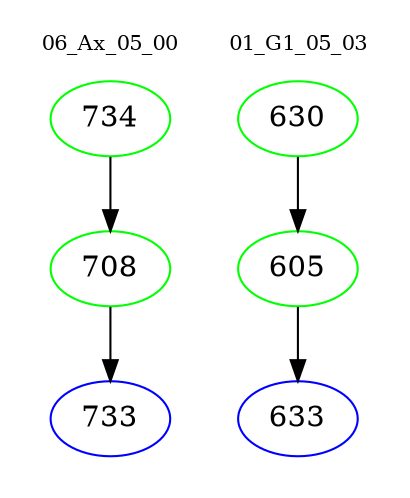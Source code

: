 digraph{
subgraph cluster_0 {
color = white
label = "06_Ax_05_00";
fontsize=10;
T0_734 [label="734", color="green"]
T0_734 -> T0_708 [color="black"]
T0_708 [label="708", color="green"]
T0_708 -> T0_733 [color="black"]
T0_733 [label="733", color="blue"]
}
subgraph cluster_1 {
color = white
label = "01_G1_05_03";
fontsize=10;
T1_630 [label="630", color="green"]
T1_630 -> T1_605 [color="black"]
T1_605 [label="605", color="green"]
T1_605 -> T1_633 [color="black"]
T1_633 [label="633", color="blue"]
}
}
